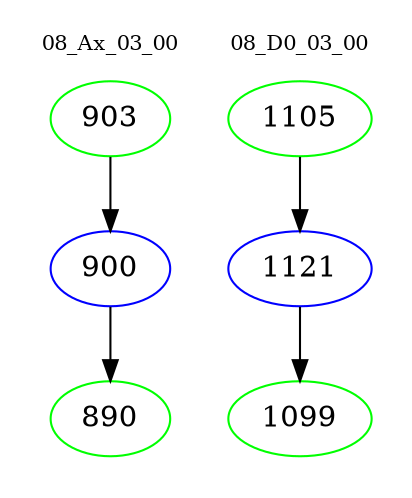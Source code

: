 digraph{
subgraph cluster_0 {
color = white
label = "08_Ax_03_00";
fontsize=10;
T0_903 [label="903", color="green"]
T0_903 -> T0_900 [color="black"]
T0_900 [label="900", color="blue"]
T0_900 -> T0_890 [color="black"]
T0_890 [label="890", color="green"]
}
subgraph cluster_1 {
color = white
label = "08_D0_03_00";
fontsize=10;
T1_1105 [label="1105", color="green"]
T1_1105 -> T1_1121 [color="black"]
T1_1121 [label="1121", color="blue"]
T1_1121 -> T1_1099 [color="black"]
T1_1099 [label="1099", color="green"]
}
}

